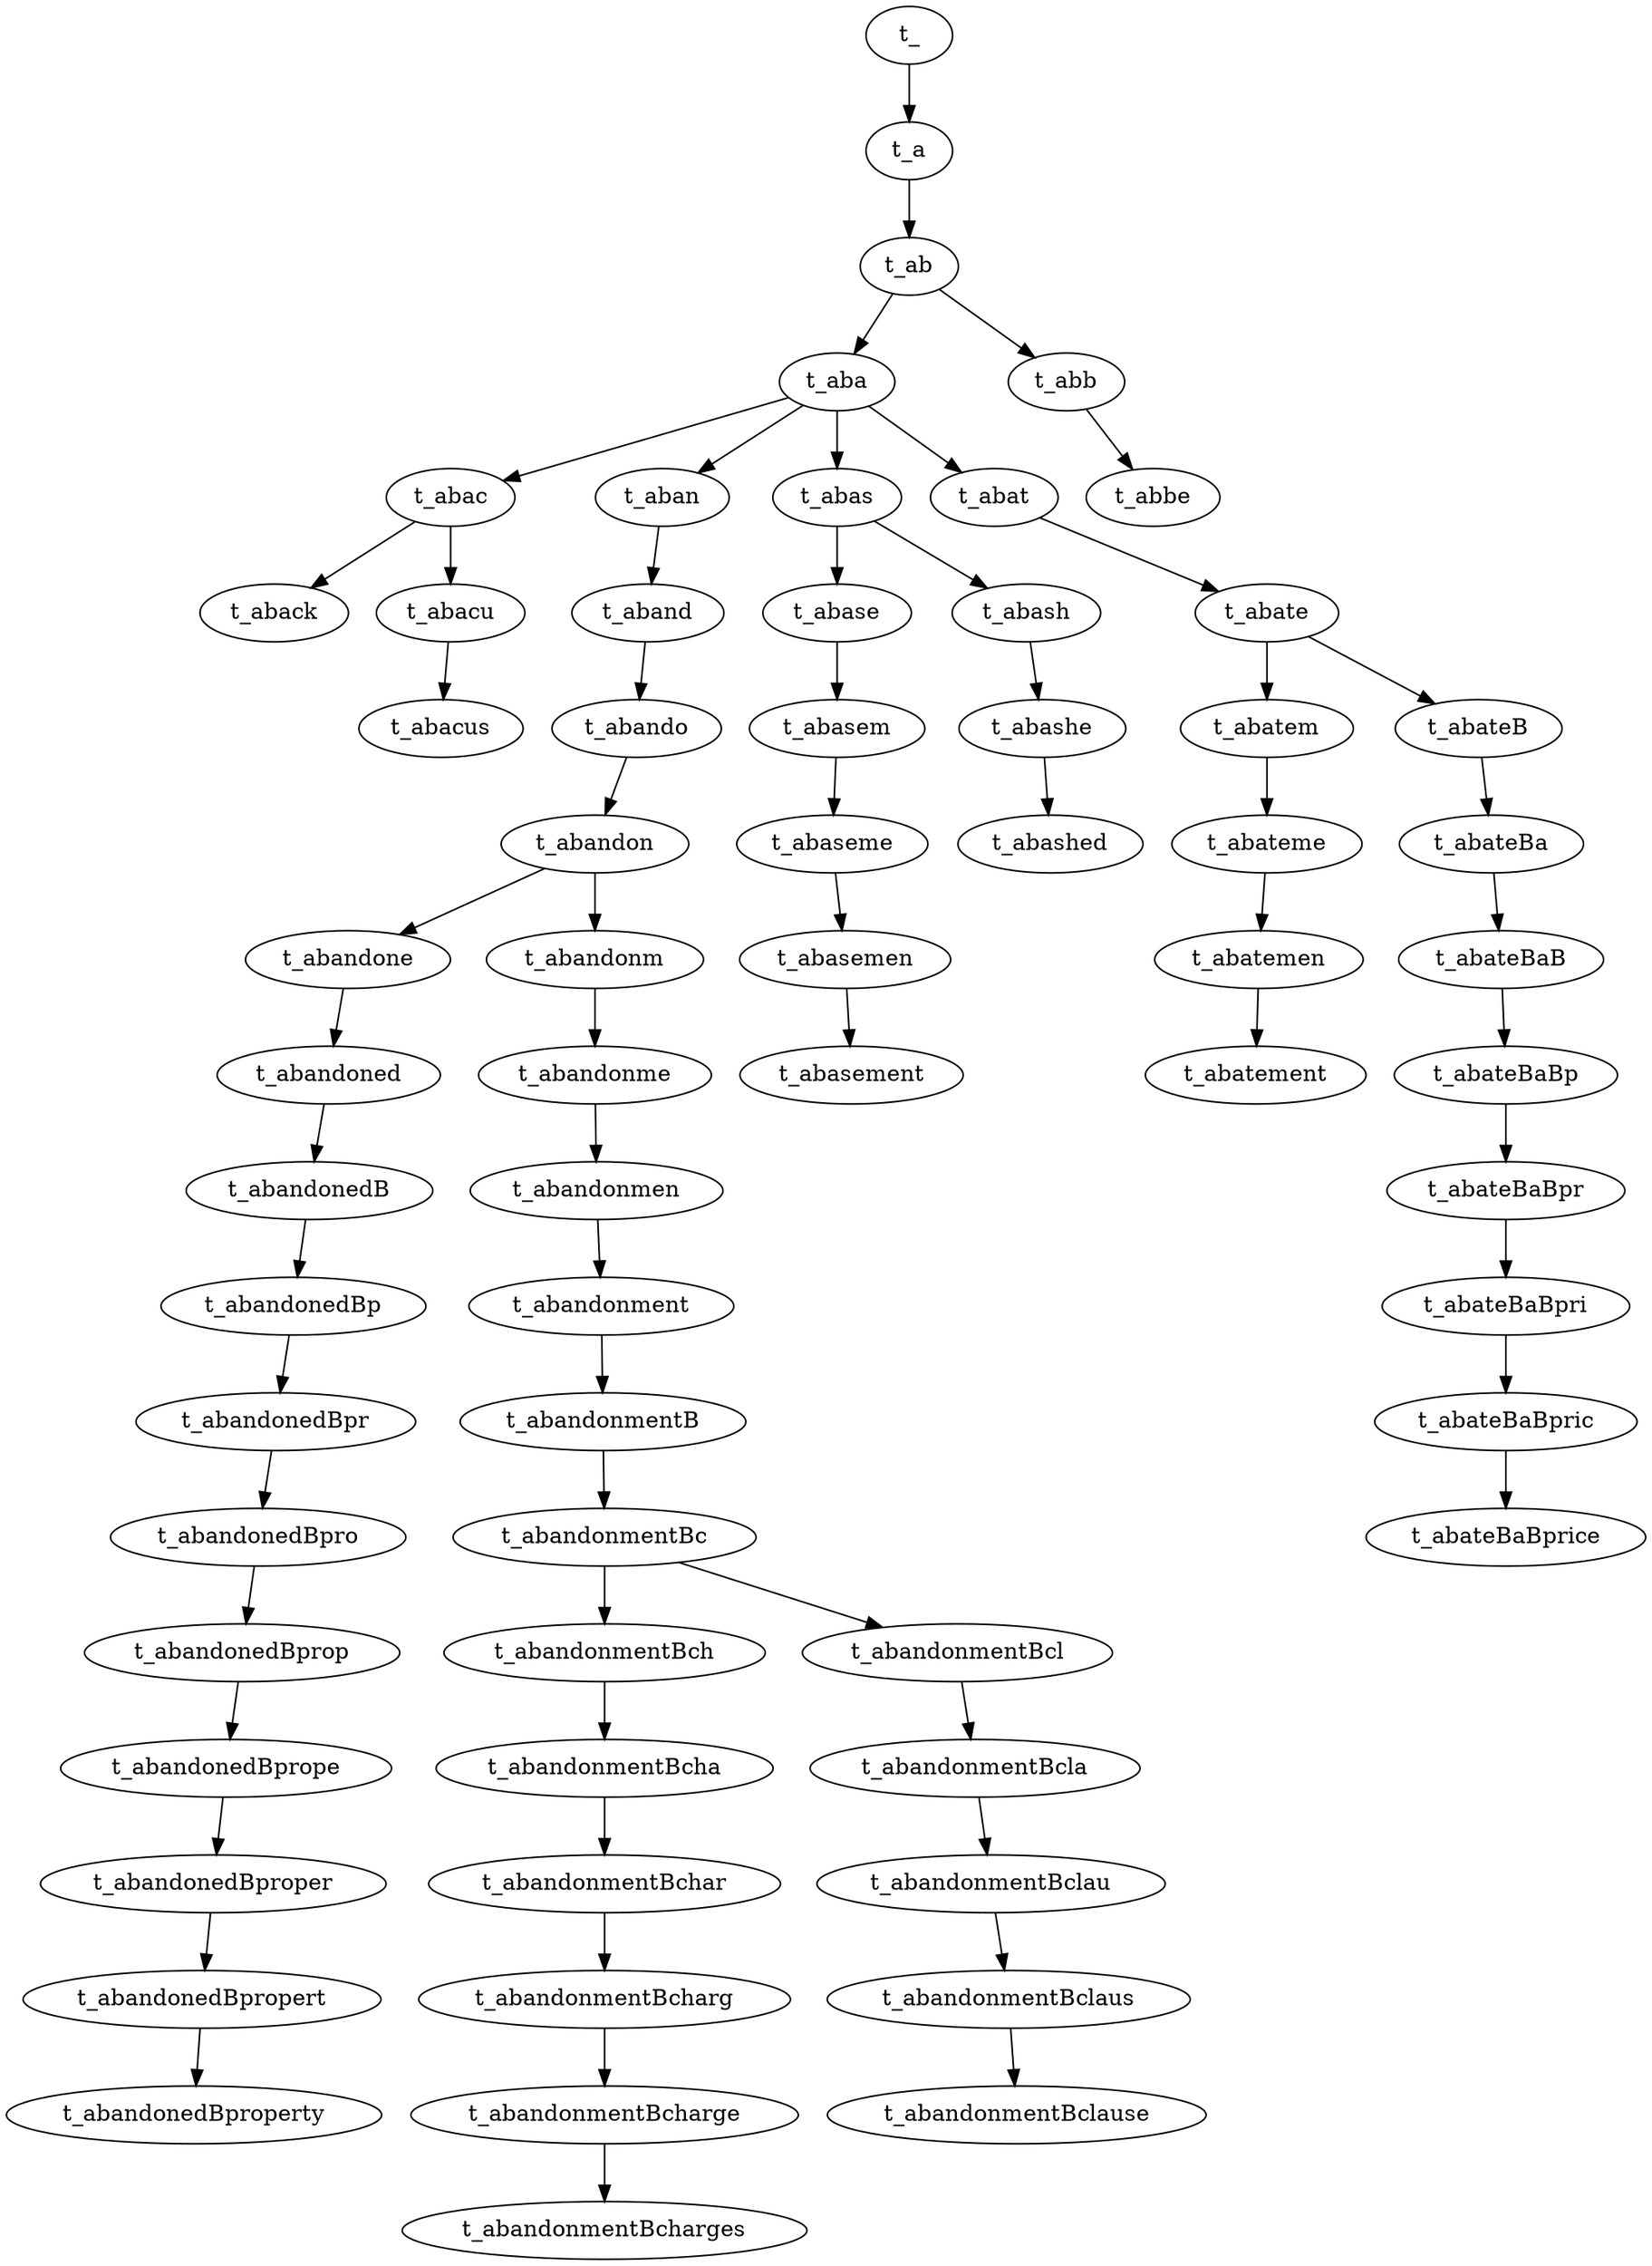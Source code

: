 digraph trie {
	t_ -> t_a;
	t_a -> t_ab;
	t_ab -> t_aba;
	t_aba -> t_abac;
	t_abac -> t_aback;
	t_abac -> t_abacu;
	t_abacu -> t_abacus;
	t_aba -> t_aban;
	t_aban -> t_aband;
	t_aband -> t_abando;
	t_abando -> t_abandon;
	t_abandon -> t_abandone;
	t_abandone -> t_abandoned;
	t_abandoned -> t_abandonedB;
	t_abandonedB -> t_abandonedBp;
	t_abandonedBp -> t_abandonedBpr;
	t_abandonedBpr -> t_abandonedBpro;
	t_abandonedBpro -> t_abandonedBprop;
	t_abandonedBprop -> t_abandonedBprope;
	t_abandonedBprope -> t_abandonedBproper;
	t_abandonedBproper -> t_abandonedBpropert;
	t_abandonedBpropert -> t_abandonedBproperty;
	t_abandon -> t_abandonm;
	t_abandonm -> t_abandonme;
	t_abandonme -> t_abandonmen;
	t_abandonmen -> t_abandonment;
	t_abandonment -> t_abandonmentB;
	t_abandonmentB -> t_abandonmentBc;
	t_abandonmentBc -> t_abandonmentBch;
	t_abandonmentBch -> t_abandonmentBcha;
	t_abandonmentBcha -> t_abandonmentBchar;
	t_abandonmentBchar -> t_abandonmentBcharg;
	t_abandonmentBcharg -> t_abandonmentBcharge;
	t_abandonmentBcharge -> t_abandonmentBcharges;
	t_abandonmentBc -> t_abandonmentBcl;
	t_abandonmentBcl -> t_abandonmentBcla;
	t_abandonmentBcla -> t_abandonmentBclau;
	t_abandonmentBclau -> t_abandonmentBclaus;
	t_abandonmentBclaus -> t_abandonmentBclause;
	t_aba -> t_abas;
	t_abas -> t_abase;
	t_abase -> t_abasem;
	t_abasem -> t_abaseme;
	t_abaseme -> t_abasemen;
	t_abasemen -> t_abasement;
	t_abas -> t_abash;
	t_abash -> t_abashe;
	t_abashe -> t_abashed;
	t_aba -> t_abat;
	t_abat -> t_abate;
	t_abate -> t_abatem;
	t_abatem -> t_abateme;
	t_abateme -> t_abatemen;
	t_abatemen -> t_abatement;
	t_abate -> t_abateB;
	t_abateB -> t_abateBa;
	t_abateBa -> t_abateBaB;
	t_abateBaB -> t_abateBaBp;
	t_abateBaBp -> t_abateBaBpr;
	t_abateBaBpr -> t_abateBaBpri;
	t_abateBaBpri -> t_abateBaBpric;
	t_abateBaBpric -> t_abateBaBprice;
	t_ab -> t_abb;
	t_abb -> t_abbe;
}

